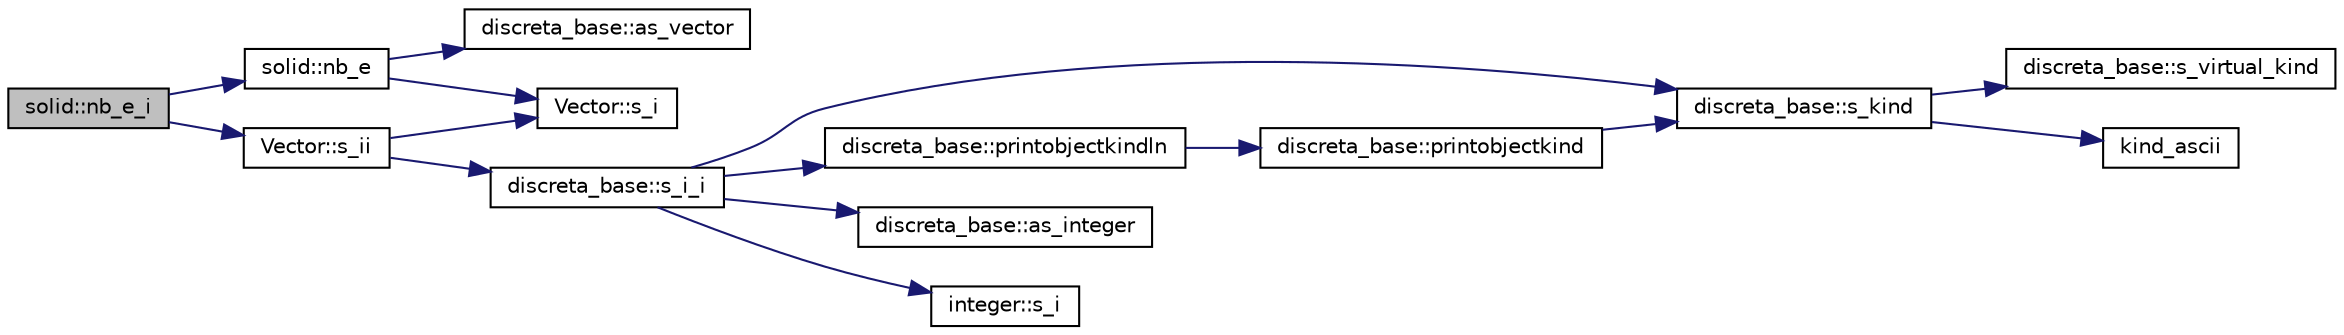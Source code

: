digraph "solid::nb_e_i"
{
  edge [fontname="Helvetica",fontsize="10",labelfontname="Helvetica",labelfontsize="10"];
  node [fontname="Helvetica",fontsize="10",shape=record];
  rankdir="LR";
  Node3580 [label="solid::nb_e_i",height=0.2,width=0.4,color="black", fillcolor="grey75", style="filled", fontcolor="black"];
  Node3580 -> Node3581 [color="midnightblue",fontsize="10",style="solid",fontname="Helvetica"];
  Node3581 [label="solid::nb_e",height=0.2,width=0.4,color="black", fillcolor="white", style="filled",URL="$d8/def/classsolid.html#aeb3bd7332f1a39cdb44db6be83cca3f5"];
  Node3581 -> Node3582 [color="midnightblue",fontsize="10",style="solid",fontname="Helvetica"];
  Node3582 [label="Vector::s_i",height=0.2,width=0.4,color="black", fillcolor="white", style="filled",URL="$d5/db2/class_vector.html#a1c4fe1752523df8119f70dd550244871"];
  Node3581 -> Node3583 [color="midnightblue",fontsize="10",style="solid",fontname="Helvetica"];
  Node3583 [label="discreta_base::as_vector",height=0.2,width=0.4,color="black", fillcolor="white", style="filled",URL="$d7/d71/classdiscreta__base.html#a7bdd6cae39c380b128ee9e17e42cf020"];
  Node3580 -> Node3584 [color="midnightblue",fontsize="10",style="solid",fontname="Helvetica"];
  Node3584 [label="Vector::s_ii",height=0.2,width=0.4,color="black", fillcolor="white", style="filled",URL="$d5/db2/class_vector.html#a75d4942cc7b9794717b4846c10520db8"];
  Node3584 -> Node3582 [color="midnightblue",fontsize="10",style="solid",fontname="Helvetica"];
  Node3584 -> Node3585 [color="midnightblue",fontsize="10",style="solid",fontname="Helvetica"];
  Node3585 [label="discreta_base::s_i_i",height=0.2,width=0.4,color="black", fillcolor="white", style="filled",URL="$d7/d71/classdiscreta__base.html#aadb92c01fbe69b3034b0214b33fbc735"];
  Node3585 -> Node3586 [color="midnightblue",fontsize="10",style="solid",fontname="Helvetica"];
  Node3586 [label="discreta_base::s_kind",height=0.2,width=0.4,color="black", fillcolor="white", style="filled",URL="$d7/d71/classdiscreta__base.html#a8a830025c74adbbc3362418a7c2ba157"];
  Node3586 -> Node3587 [color="midnightblue",fontsize="10",style="solid",fontname="Helvetica"];
  Node3587 [label="discreta_base::s_virtual_kind",height=0.2,width=0.4,color="black", fillcolor="white", style="filled",URL="$d7/d71/classdiscreta__base.html#a52778a6d6943a468be083d0785d418fb"];
  Node3586 -> Node3588 [color="midnightblue",fontsize="10",style="solid",fontname="Helvetica"];
  Node3588 [label="kind_ascii",height=0.2,width=0.4,color="black", fillcolor="white", style="filled",URL="$d9/d60/discreta_8h.html#ad0ce825a9f29bc6cec27e1b64cfe27bf"];
  Node3585 -> Node3589 [color="midnightblue",fontsize="10",style="solid",fontname="Helvetica"];
  Node3589 [label="discreta_base::printobjectkindln",height=0.2,width=0.4,color="black", fillcolor="white", style="filled",URL="$d7/d71/classdiscreta__base.html#a677ccc8f392ebedde05e453f8cf59559"];
  Node3589 -> Node3590 [color="midnightblue",fontsize="10",style="solid",fontname="Helvetica"];
  Node3590 [label="discreta_base::printobjectkind",height=0.2,width=0.4,color="black", fillcolor="white", style="filled",URL="$d7/d71/classdiscreta__base.html#aa75a1314aa706909b029664944904231"];
  Node3590 -> Node3586 [color="midnightblue",fontsize="10",style="solid",fontname="Helvetica"];
  Node3585 -> Node3591 [color="midnightblue",fontsize="10",style="solid",fontname="Helvetica"];
  Node3591 [label="discreta_base::as_integer",height=0.2,width=0.4,color="black", fillcolor="white", style="filled",URL="$d7/d71/classdiscreta__base.html#a00d7691eaf874fd283d942692fe8dd26"];
  Node3585 -> Node3592 [color="midnightblue",fontsize="10",style="solid",fontname="Helvetica"];
  Node3592 [label="integer::s_i",height=0.2,width=0.4,color="black", fillcolor="white", style="filled",URL="$d0/de5/classinteger.html#adf28e9f94d4c844adaa950deeb80b904"];
}
